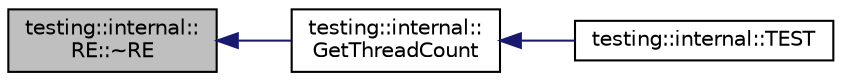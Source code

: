 digraph "testing::internal::RE::~RE"
{
  edge [fontname="Helvetica",fontsize="10",labelfontname="Helvetica",labelfontsize="10"];
  node [fontname="Helvetica",fontsize="10",shape=record];
  rankdir="LR";
  Node8 [label="testing::internal::\lRE::~RE",height=0.2,width=0.4,color="black", fillcolor="grey75", style="filled", fontcolor="black"];
  Node8 -> Node9 [dir="back",color="midnightblue",fontsize="10",style="solid",fontname="Helvetica"];
  Node9 [label="testing::internal::\lGetThreadCount",height=0.2,width=0.4,color="black", fillcolor="white", style="filled",URL="$d0/da7/namespacetesting_1_1internal.html#a3b9b3649cd04558bf46c75de52a7ef34"];
  Node9 -> Node10 [dir="back",color="midnightblue",fontsize="10",style="solid",fontname="Helvetica"];
  Node10 [label="testing::internal::TEST",height=0.2,width=0.4,color="black", fillcolor="white", style="filled",URL="$d0/da7/namespacetesting_1_1internal.html#a8b9aee556f3dec6e67c35830ba55e0bd"];
}
